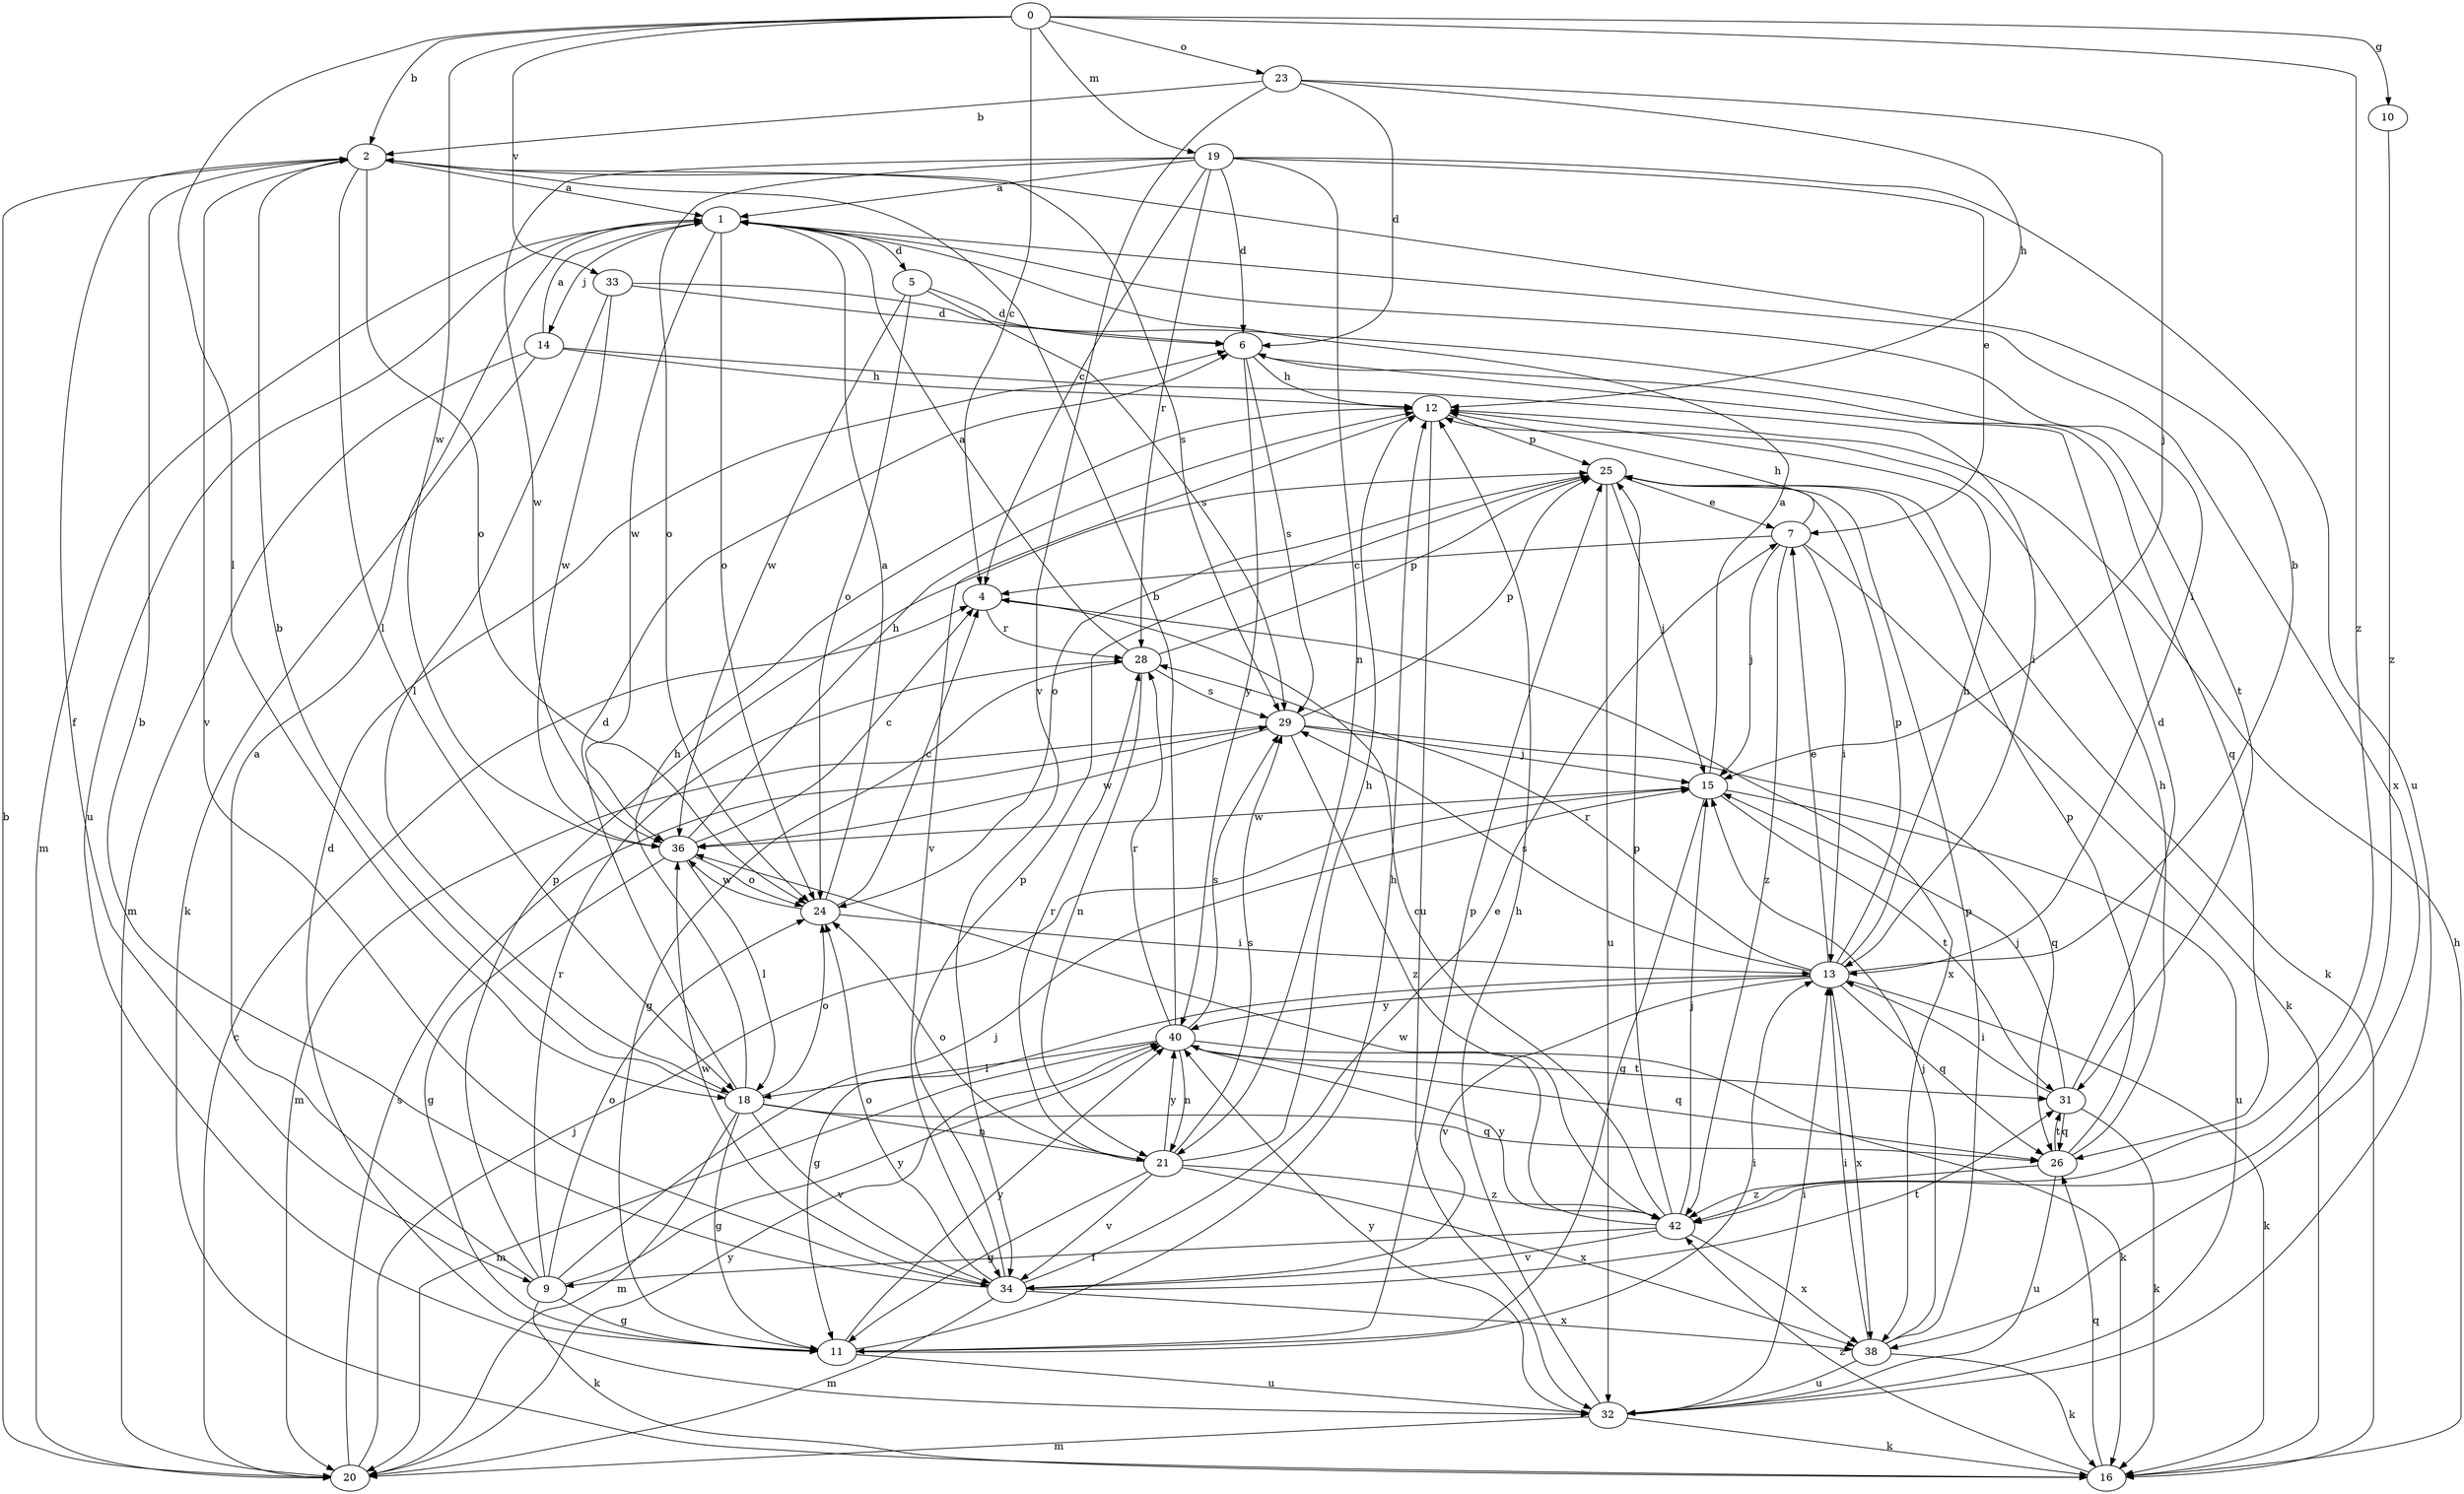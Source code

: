 strict digraph  {
0;
1;
2;
4;
5;
6;
7;
9;
10;
11;
12;
13;
14;
15;
16;
18;
19;
20;
21;
23;
24;
25;
26;
28;
29;
31;
32;
33;
34;
36;
38;
40;
42;
0 -> 2  [label=b];
0 -> 4  [label=c];
0 -> 10  [label=g];
0 -> 18  [label=l];
0 -> 19  [label=m];
0 -> 23  [label=o];
0 -> 33  [label=v];
0 -> 36  [label=w];
0 -> 42  [label=z];
1 -> 5  [label=d];
1 -> 13  [label=i];
1 -> 14  [label=j];
1 -> 20  [label=m];
1 -> 24  [label=o];
1 -> 32  [label=u];
1 -> 36  [label=w];
1 -> 38  [label=x];
2 -> 1  [label=a];
2 -> 9  [label=f];
2 -> 18  [label=l];
2 -> 24  [label=o];
2 -> 29  [label=s];
2 -> 34  [label=v];
4 -> 28  [label=r];
4 -> 38  [label=x];
5 -> 6  [label=d];
5 -> 24  [label=o];
5 -> 29  [label=s];
5 -> 36  [label=w];
6 -> 12  [label=h];
6 -> 26  [label=q];
6 -> 29  [label=s];
6 -> 40  [label=y];
7 -> 4  [label=c];
7 -> 12  [label=h];
7 -> 13  [label=i];
7 -> 15  [label=j];
7 -> 16  [label=k];
7 -> 42  [label=z];
9 -> 1  [label=a];
9 -> 11  [label=g];
9 -> 15  [label=j];
9 -> 16  [label=k];
9 -> 24  [label=o];
9 -> 25  [label=p];
9 -> 28  [label=r];
9 -> 40  [label=y];
10 -> 42  [label=z];
11 -> 6  [label=d];
11 -> 12  [label=h];
11 -> 13  [label=i];
11 -> 25  [label=p];
11 -> 32  [label=u];
11 -> 40  [label=y];
12 -> 25  [label=p];
12 -> 32  [label=u];
12 -> 34  [label=v];
13 -> 2  [label=b];
13 -> 7  [label=e];
13 -> 11  [label=g];
13 -> 12  [label=h];
13 -> 16  [label=k];
13 -> 25  [label=p];
13 -> 26  [label=q];
13 -> 28  [label=r];
13 -> 29  [label=s];
13 -> 34  [label=v];
13 -> 38  [label=x];
13 -> 40  [label=y];
14 -> 1  [label=a];
14 -> 12  [label=h];
14 -> 13  [label=i];
14 -> 16  [label=k];
14 -> 20  [label=m];
15 -> 1  [label=a];
15 -> 11  [label=g];
15 -> 31  [label=t];
15 -> 32  [label=u];
15 -> 36  [label=w];
16 -> 12  [label=h];
16 -> 26  [label=q];
16 -> 42  [label=z];
18 -> 2  [label=b];
18 -> 6  [label=d];
18 -> 11  [label=g];
18 -> 12  [label=h];
18 -> 20  [label=m];
18 -> 21  [label=n];
18 -> 24  [label=o];
18 -> 26  [label=q];
18 -> 34  [label=v];
19 -> 1  [label=a];
19 -> 4  [label=c];
19 -> 6  [label=d];
19 -> 7  [label=e];
19 -> 21  [label=n];
19 -> 24  [label=o];
19 -> 28  [label=r];
19 -> 32  [label=u];
19 -> 36  [label=w];
20 -> 2  [label=b];
20 -> 4  [label=c];
20 -> 15  [label=j];
20 -> 29  [label=s];
20 -> 40  [label=y];
21 -> 11  [label=g];
21 -> 12  [label=h];
21 -> 24  [label=o];
21 -> 28  [label=r];
21 -> 29  [label=s];
21 -> 34  [label=v];
21 -> 38  [label=x];
21 -> 40  [label=y];
21 -> 42  [label=z];
23 -> 2  [label=b];
23 -> 6  [label=d];
23 -> 12  [label=h];
23 -> 15  [label=j];
23 -> 34  [label=v];
24 -> 1  [label=a];
24 -> 4  [label=c];
24 -> 13  [label=i];
24 -> 36  [label=w];
25 -> 7  [label=e];
25 -> 15  [label=j];
25 -> 16  [label=k];
25 -> 24  [label=o];
25 -> 32  [label=u];
26 -> 12  [label=h];
26 -> 25  [label=p];
26 -> 31  [label=t];
26 -> 32  [label=u];
26 -> 42  [label=z];
28 -> 1  [label=a];
28 -> 11  [label=g];
28 -> 21  [label=n];
28 -> 25  [label=p];
28 -> 29  [label=s];
29 -> 15  [label=j];
29 -> 20  [label=m];
29 -> 25  [label=p];
29 -> 26  [label=q];
29 -> 36  [label=w];
29 -> 42  [label=z];
31 -> 6  [label=d];
31 -> 13  [label=i];
31 -> 15  [label=j];
31 -> 16  [label=k];
31 -> 26  [label=q];
32 -> 12  [label=h];
32 -> 13  [label=i];
32 -> 16  [label=k];
32 -> 20  [label=m];
32 -> 40  [label=y];
33 -> 6  [label=d];
33 -> 18  [label=l];
33 -> 31  [label=t];
33 -> 36  [label=w];
34 -> 2  [label=b];
34 -> 7  [label=e];
34 -> 20  [label=m];
34 -> 24  [label=o];
34 -> 25  [label=p];
34 -> 31  [label=t];
34 -> 36  [label=w];
34 -> 38  [label=x];
36 -> 4  [label=c];
36 -> 11  [label=g];
36 -> 12  [label=h];
36 -> 18  [label=l];
36 -> 24  [label=o];
38 -> 13  [label=i];
38 -> 15  [label=j];
38 -> 16  [label=k];
38 -> 25  [label=p];
38 -> 32  [label=u];
40 -> 2  [label=b];
40 -> 16  [label=k];
40 -> 18  [label=l];
40 -> 20  [label=m];
40 -> 21  [label=n];
40 -> 26  [label=q];
40 -> 28  [label=r];
40 -> 29  [label=s];
40 -> 31  [label=t];
42 -> 4  [label=c];
42 -> 9  [label=f];
42 -> 15  [label=j];
42 -> 25  [label=p];
42 -> 34  [label=v];
42 -> 36  [label=w];
42 -> 38  [label=x];
42 -> 40  [label=y];
}
